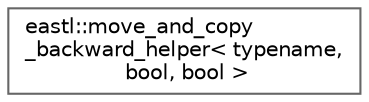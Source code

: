 digraph "类继承关系图"
{
 // LATEX_PDF_SIZE
  bgcolor="transparent";
  edge [fontname=Helvetica,fontsize=10,labelfontname=Helvetica,labelfontsize=10];
  node [fontname=Helvetica,fontsize=10,shape=box,height=0.2,width=0.4];
  rankdir="LR";
  Node0 [id="Node000000",label="eastl::move_and_copy\l_backward_helper\< typename,\l bool, bool \>",height=0.2,width=0.4,color="grey40", fillcolor="white", style="filled",URL="$structeastl_1_1move__and__copy__backward__helper.html",tooltip=" "];
}

